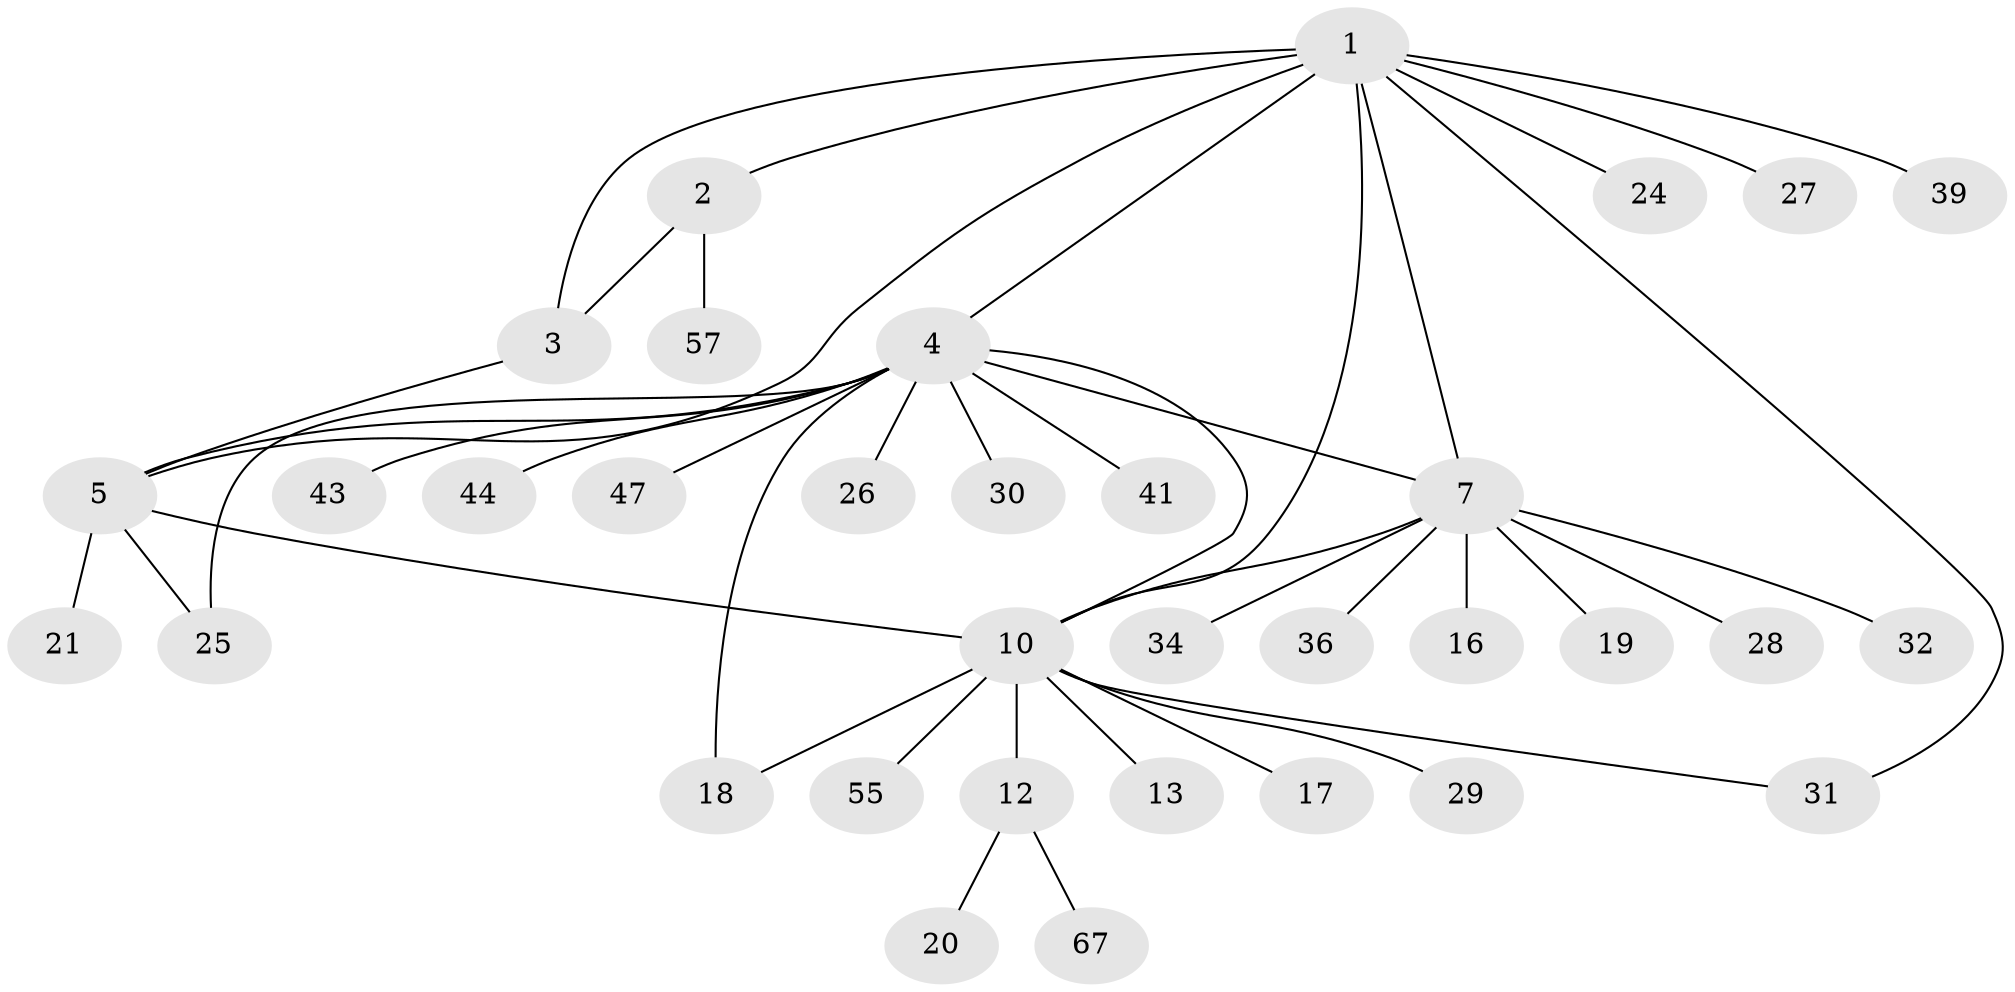 // original degree distribution, {11: 0.014705882352941176, 3: 0.058823529411764705, 5: 0.08823529411764706, 10: 0.029411764705882353, 7: 0.04411764705882353, 4: 0.058823529411764705, 1: 0.5882352941176471, 2: 0.11764705882352941}
// Generated by graph-tools (version 1.1) at 2025/16/03/09/25 04:16:06]
// undirected, 34 vertices, 43 edges
graph export_dot {
graph [start="1"]
  node [color=gray90,style=filled];
  1;
  2;
  3 [super="+40+51+65"];
  4 [super="+6+23+49+50+48+8"];
  5;
  7 [super="+33"];
  10 [super="+45+60+11+14"];
  12;
  13 [super="+63+59"];
  16;
  17;
  18;
  19 [super="+35"];
  20 [super="+54+62+52+22"];
  21;
  24;
  25 [super="+46"];
  26;
  27;
  28;
  29 [super="+37"];
  30;
  31 [super="+64"];
  32;
  34;
  36 [super="+68+56"];
  39;
  41;
  43;
  44;
  47;
  55;
  57;
  67;
  1 -- 2;
  1 -- 3;
  1 -- 5;
  1 -- 24;
  1 -- 27;
  1 -- 39;
  1 -- 31;
  1 -- 10 [weight=2];
  1 -- 4;
  1 -- 7;
  2 -- 3;
  2 -- 57;
  3 -- 5;
  4 -- 5 [weight=2];
  4 -- 10 [weight=2];
  4 -- 41;
  4 -- 44;
  4 -- 26;
  4 -- 43;
  4 -- 25;
  4 -- 18;
  4 -- 7 [weight=2];
  4 -- 30;
  4 -- 47;
  5 -- 21;
  5 -- 25;
  5 -- 10;
  7 -- 16;
  7 -- 19;
  7 -- 28;
  7 -- 32;
  7 -- 34;
  7 -- 36;
  7 -- 10;
  10 -- 12 [weight=2];
  10 -- 17;
  10 -- 55;
  10 -- 31;
  10 -- 18;
  10 -- 29;
  10 -- 13 [weight=2];
  12 -- 20;
  12 -- 67;
}

